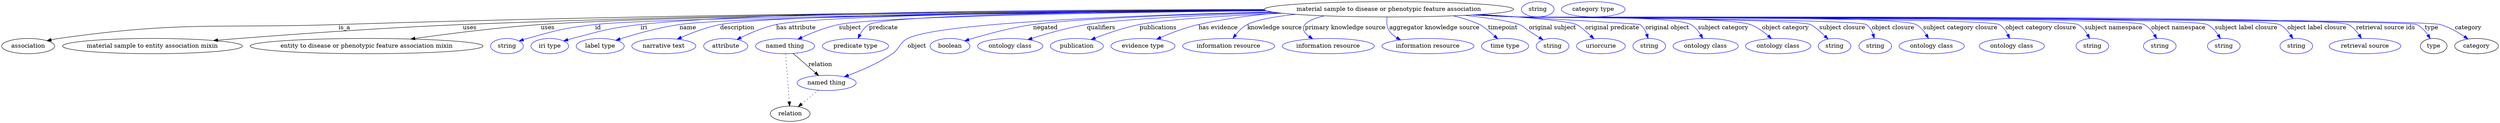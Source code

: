 digraph {
	graph [bb="0,0,5883.7,283"];
	node [label="\N"];
	"material sample to disease or phenotypic feature association"	[height=0.5,
		label="material sample to disease or phenotypic feature association",
		pos="3267.4,265",
		width=8.1604];
	association	[height=0.5,
		pos="62.394,178",
		width=1.7332];
	"material sample to disease or phenotypic feature association" -> association	[label=is_a,
		lp="806.39,221.5",
		pos="e,106.46,190.89 2974.9,263.26 2511.7,261.32 1581.1,254.32 792.39,229 499.29,219.59 423.68,237.65 133.39,196 127.91,195.21 122.22,\
194.2 116.56,193.06"];
	"material sample to entity association mixin"	[height=0.5,
		pos="354.39,178",
		width=5.8856];
	"material sample to disease or phenotypic feature association" -> "material sample to entity association mixin"	[label=uses,
		lp="1101.9,221.5",
		pos="e,498.51,191.25 2973.9,263.81 2554.8,262.52 1760.9,256.26 1085.4,229 885.98,220.95 656.42,203.99 508.57,192.06"];
	"entity to disease or phenotypic feature association mixin"	[height=0.5,
		pos="858.39,178",
		width=7.6188];
	"material sample to disease or phenotypic feature association" -> "entity to disease or phenotypic feature association mixin"	[label=uses,
		lp="1285.9,221.5",
		pos="e,962.42,194.68 2976,262.61 2503.8,259.73 1591.9,251.38 1269.4,229 1168.7,222.01 1054.9,207.65 972.55,196.11"];
	id	[color=blue,
		height=0.5,
		label=string,
		pos="1189.4,178",
		width=1.0652];
	"material sample to disease or phenotypic feature association" -> id	[color=blue,
		label=id,
		lp="1404.4,221.5",
		pos="e,1218.4,189.98 2979.1,261.53 2493.3,256.94 1549.6,245.98 1397.4,229 1325.2,220.95 1307.3,215.5 1237.4,196 1234.3,195.13 1231.1,\
194.17 1227.9,193.15",
		style=solid];
	iri	[color=blue,
		height=0.5,
		label="iri type",
		pos="1290.4,178",
		width=1.2277];
	"material sample to disease or phenotypic feature association" -> iri	[color=blue,
		label=iri,
		lp="1511.4,221.5",
		pos="e,1323.3,190.16 2973.3,264.7 2547.2,264.59 1779,259.89 1503.4,229 1431.2,220.91 1413.6,214.45 1343.4,196 1340,195.11 1336.5,194.14 \
1333.1,193.12",
		style=solid];
	name	[color=blue,
		height=0.5,
		label="label type",
		pos="1409.4,178",
		width=1.5707];
	"material sample to disease or phenotypic feature association" -> name	[color=blue,
		label=name,
		lp="1615.4,221.5",
		pos="e,1446.3,191.75 2978.2,261.75 2535.7,257.72 1727.8,247.9 1595.4,229 1546.9,222.08 1493.1,206.72 1455.8,194.84",
		style=solid];
	description	[color=blue,
		height=0.5,
		label="narrative text",
		pos="1559.4,178",
		width=2.0943];
	"material sample to disease or phenotypic feature association" -> description	[color=blue,
		label=description,
		lp="1731.9,221.5",
		pos="e,1590.8,194.37 2975.6,262.86 2554.5,260.4 1813.3,252.71 1691.4,229 1659.7,222.84 1625.7,209.79 1600.1,198.56",
		style=solid];
	"has attribute"	[color=blue,
		height=0.5,
		label=attribute,
		pos="1704.4,178",
		width=1.4443];
	"material sample to disease or phenotypic feature association" -> "has attribute"	[color=blue,
		label="has attribute",
		lp="1870.4,221.5",
		pos="e,1730.9,193.52 2975.7,262.73 2586.2,260.14 1932.4,252.34 1823.4,229 1794.1,222.73 1763,209.39 1739.9,198.06",
		style=solid];
	subject	[color=blue,
		height=0.5,
		label="named thing",
		pos="1844.4,178",
		width=1.9318];
	"material sample to disease or phenotypic feature association" -> subject	[color=blue,
		label=subject,
		lp="1997.4,221.5",
		pos="e,1874.5,194.33 2979,261.5 2627.1,257.62 2067,248.47 1971.4,229 1941,222.8 1908.4,209.83 1883.9,198.66",
		style=solid];
	predicate	[color=blue,
		height=0.5,
		label="predicate type",
		pos="2010.4,178",
		width=2.1665];
	"material sample to disease or phenotypic feature association" -> predicate	[color=blue,
		label=predicate,
		lp="2076.4,221.5",
		pos="e,2016.4,196.12 2976.5,262.49 2627,259.67 2082.4,251.65 2042.4,229 2033,223.67 2025.9,214.3 2020.8,205.1",
		style=solid];
	object	[color=blue,
		height=0.5,
		label="named thing",
		pos="1942.4,91",
		width=1.9318];
	"material sample to disease or phenotypic feature association" -> object	[color=blue,
		label=object,
		lp="2155.4,178",
		pos="e,1984,105.47 2991,258.86 2679.9,251.27 2207.9,233.7 2133.4,196 2113.2,185.78 2116.1,172.77 2097.4,160 2065.3,138.07 2025,120.64 \
1993.5,108.92",
		style=solid];
	negated	[color=blue,
		height=0.5,
		label=boolean,
		pos="2233.4,178",
		width=1.2999];
	"material sample to disease or phenotypic feature association" -> negated	[color=blue,
		label=negated,
		lp="2457.4,221.5",
		pos="e,2267.8,190.38 2995.2,258.22 2792.8,252.87 2534,243.52 2428.4,229 2375.7,221.75 2316.7,205.44 2277.5,193.41",
		style=solid];
	qualifiers	[color=blue,
		height=0.5,
		label="ontology class",
		pos="2374.4,178",
		width=2.1304];
	"material sample to disease or phenotypic feature association" -> qualifiers	[color=blue,
		label=qualifiers,
		lp="2588.9,221.5",
		pos="e,2415.9,193.28 3003.6,257.08 2837.5,251.54 2639.2,242.46 2555.4,229 2510.8,221.84 2461.5,207.79 2425.6,196.41",
		style=solid];
	publications	[color=blue,
		height=0.5,
		label=publication,
		pos="2531.4,178",
		width=1.7332];
	"material sample to disease or phenotypic feature association" -> publications	[color=blue,
		label=publications,
		lp="2723.4,221.5",
		pos="e,2565.1,193.26 3016.2,255.66 2886.6,250.04 2742.8,241.36 2679.4,229 2643.2,221.93 2603.6,208.25 2574.5,196.98",
		style=solid];
	"has evidence"	[color=blue,
		height=0.5,
		label="evidence type",
		pos="2687.4,178",
		width=2.0943];
	"material sample to disease or phenotypic feature association" -> "has evidence"	[color=blue,
		label="has evidence",
		lp="2864.9,221.5",
		pos="e,2719.7,194.32 3008.2,256.5 2945.5,251.21 2879.1,242.66 2818.4,229 2787.5,222.06 2754.3,209.29 2729,198.39",
		style=solid];
	"knowledge source"	[color=blue,
		height=0.5,
		label="information resource",
		pos="2889.4,178",
		width=3.015];
	"material sample to disease or phenotypic feature association" -> "knowledge source"	[color=blue,
		label="knowledge source",
		lp="2997.9,221.5",
		pos="e,2899.8,196.41 3047.1,253.05 2998.6,247.87 2955.2,240.24 2933.4,229 2922.5,223.39 2913.2,213.9 2905.9,204.68",
		style=solid];
	"primary knowledge source"	[color=blue,
		height=0.5,
		label="information resource",
		pos="3124.4,178",
		width=3.015];
	"material sample to disease or phenotypic feature association" -> "primary knowledge source"	[color=blue,
		label="primary knowledge source",
		lp="3164.4,221.5",
		pos="e,3087.8,195.17 3115.3,249.59 3094.1,244.63 3076.9,237.96 3069.4,229 3061,218.96 3067.9,209.01 3079.3,200.67",
		style=solid];
	"aggregator knowledge source"	[color=blue,
		height=0.5,
		label="information resource",
		pos="3359.4,178",
		width=3.015];
	"material sample to disease or phenotypic feature association" -> "aggregator knowledge source"	[color=blue,
		label="aggregator knowledge source",
		lp="3374.9,221.5",
		pos="e,3294.9,192.66 3263.2,246.77 3261.8,236.38 3261.8,223.38 3268.4,214 3273,207.37 3279.1,202 3286,197.65",
		style=solid];
	timepoint	[color=blue,
		height=0.5,
		label="time type",
		pos="3541.4,178",
		width=1.5346];
	"material sample to disease or phenotypic feature association" -> timepoint	[color=blue,
		label=timepoint,
		lp="3536.4,221.5",
		pos="e,3524.1,195.19 3419.2,249.53 3440.6,244.54 3462,237.88 3481.4,229 3489.1,225.48 3503.6,213.47 3516.4,202.1",
		style=solid];
	"original subject"	[color=blue,
		height=0.5,
		label=string,
		pos="3653.4,178",
		width=1.0652];
	"material sample to disease or phenotypic feature association" -> "original subject"	[color=blue,
		label="original subject",
		lp="3653.4,221.5",
		pos="e,3631.3,192.7 3445.6,250.64 3498.9,245.12 3549.7,237.91 3574.4,229 3585.9,224.86 3587.1,220.57 3597.4,214 3605.6,208.79 3614.4,\
203.21 3622.7,198.07",
		style=solid];
	"original predicate"	[color=blue,
		height=0.5,
		label=uriorcurie,
		pos="3767.4,178",
		width=1.5887];
	"material sample to disease or phenotypic feature association" -> "original predicate"	[color=blue,
		label="original predicate",
		lp="3793.9,221.5",
		pos="e,3750.8,195.38 3484,252.84 3584.9,246.53 3687.6,238.1 3709.4,229 3717.1,225.8 3731.1,213.8 3743.4,202.35",
		style=solid];
	"original object"	[color=blue,
		height=0.5,
		label=string,
		pos="3881.4,178",
		width=1.0652];
	"material sample to disease or phenotypic feature association" -> "original object"	[color=blue,
		label="original object",
		lp="3923.9,221.5",
		pos="e,3878.5,196.31 3476,252.29 3645.6,242.67 3857.4,230.41 3859.4,229 3867.2,223.57 3872.3,214.72 3875.5,205.97",
		style=solid];
	"subject category"	[color=blue,
		height=0.5,
		label="ontology class",
		pos="4014.4,178",
		width=2.1304];
	"material sample to disease or phenotypic feature association" -> "subject category"	[color=blue,
		label="subject category",
		lp="4055.9,221.5",
		pos="e,4007.4,196.1 3473.2,252.12 3505.7,250.34 3539,248.57 3570.4,247 3615.8,244.73 3939.5,250.89 3979.4,229 3989.1,223.65 3996.8,214.27 \
4002.4,205.08",
		style=solid];
	"object category"	[color=blue,
		height=0.5,
		label="ontology class",
		pos="4185.4,178",
		width=2.1304];
	"material sample to disease or phenotypic feature association" -> "object category"	[color=blue,
		label="object category",
		lp="4202.9,221.5",
		pos="e,4169.5,195.61 3470.3,251.96 3503.7,250.17 3538,248.44 3570.4,247 3631.4,244.29 4061.9,249.39 4119.4,229 4135.1,223.42 4150.2,212.61 \
4161.9,202.46",
		style=solid];
	"subject closure"	[color=blue,
		height=0.5,
		label=string,
		pos="4318.4,178",
		width=1.0652];
	"material sample to disease or phenotypic feature association" -> "subject closure"	[color=blue,
		label="subject closure",
		lp="4336.9,221.5",
		pos="e,4303,194.73 3468.6,251.86 3502.6,250.06 3537.5,248.35 3570.4,247 3608.8,245.42 4225.6,243 4261.4,229 4269.2,225.94 4283.4,213.52 \
4295.6,201.83",
		style=solid];
	"object closure"	[color=blue,
		height=0.5,
		label=string,
		pos="4414.4,178",
		width=1.0652];
	"material sample to disease or phenotypic feature association" -> "object closure"	[color=blue,
		label="object closure",
		lp="4456.4,221.5",
		pos="e,4412,196.42 3467.4,251.81 3501.8,249.99 3537.1,248.3 3570.4,247 3593.2,246.11 4374.5,241.86 4393.4,229 4401.2,223.69 4406.1,214.87 \
4409.2,206.1",
		style=solid];
	"subject category closure"	[color=blue,
		height=0.5,
		label="ontology class",
		pos="4547.4,178",
		width=2.1304];
	"material sample to disease or phenotypic feature association" -> "subject category closure"	[color=blue,
		label="subject category closure",
		lp="4614.9,221.5",
		pos="e,4539.8,196.22 3467,251.75 3501.5,249.94 3537,248.26 3570.4,247 3622.6,245.04 4464,252.95 4510.4,229 4520.6,223.75 4528.7,214.26 \
4534.7,204.95",
		style=solid];
	"object category closure"	[color=blue,
		height=0.5,
		label="ontology class",
		pos="4736.4,178",
		width=2.1304];
	"material sample to disease or phenotypic feature association" -> "object category closure"	[color=blue,
		label="object category closure",
		lp="4804.9,221.5",
		pos="e,4731.1,196.13 3465.8,251.72 3500.6,249.89 3536.6,248.22 3570.4,247 3601.9,245.87 4679.1,244.77 4706.4,229 4715.5,223.75 4722.2,\
214.52 4726.9,205.41",
		style=solid];
	"subject namespace"	[color=blue,
		height=0.5,
		label=string,
		pos="4926.4,178",
		width=1.0652];
	"material sample to disease or phenotypic feature association" -> "subject namespace"	[color=blue,
		label="subject namespace",
		lp="4976.4,221.5",
		pos="e,4919.7,196.21 3465.4,251.68 3500.3,249.85 3536.4,248.18 3570.4,247 3607.1,245.72 4860.1,246.4 4892.4,229 4902.1,223.78 4909.6,\
214.43 4915,205.21",
		style=solid];
	"object namespace"	[color=blue,
		height=0.5,
		label=string,
		pos="5085.4,178",
		width=1.0652];
	"material sample to disease or phenotypic feature association" -> "object namespace"	[color=blue,
		label="object namespace",
		lp="5129.4,221.5",
		pos="e,5078,195.76 3465,251.66 3500.1,249.83 3536.3,248.16 3570.4,247 3611.4,245.6 5011.8,247.7 5048.4,229 5058.7,223.71 5066.9,214.03 \
5072.9,204.59",
		style=solid];
	"subject label closure"	[color=blue,
		height=0.5,
		label=string,
		pos="5236.4,178",
		width=1.0652];
	"material sample to disease or phenotypic feature association" -> "subject label closure"	[color=blue,
		label="subject label closure",
		lp="5289.4,221.5",
		pos="e,5228.4,195.79 3464.6,251.65 3499.8,249.81 3536.2,248.15 3570.4,247 3615.6,245.48 5156.9,249.05 5197.4,229 5208.1,223.69 5216.8,\
213.87 5223.2,204.33",
		style=solid];
	"object label closure"	[color=blue,
		height=0.5,
		label=string,
		pos="5407.4,178",
		width=1.0652];
	"material sample to disease or phenotypic feature association" -> "object label closure"	[color=blue,
		label="object label closure",
		lp="5455.9,221.5",
		pos="e,5399.1,195.8 3464.6,251.62 3499.8,249.78 3536.2,248.13 3570.4,247 3620.3,245.35 5322.5,250.85 5367.4,229 5378.3,223.71 5387.1,\
213.9 5393.7,204.35",
		style=solid];
	"retrieval source ids"	[color=blue,
		height=0.5,
		label="retrieval source",
		pos="5569.4,178",
		width=2.347];
	"material sample to disease or phenotypic feature association" -> "retrieval source ids"	[color=blue,
		label="retrieval source ids",
		lp="5617.9,221.5",
		pos="e,5560.8,196.3 3464.1,251.62 3499.5,249.78 3536,248.12 3570.4,247 3624.8,245.23 5480.5,252.8 5529.4,229 5540.1,223.79 5548.9,214.18 \
5555.4,204.76",
		style=solid];
	type	[height=0.5,
		pos="5731.4,178",
		width=0.86659];
	"material sample to disease or phenotypic feature association" -> type	[color=blue,
		label=type,
		lp="5726.4,221.5",
		pos="e,5723.1,195.81 3464.1,251.6 3499.5,249.76 3536,248.11 3570.4,247 3599.8,246.05 5664.9,241.87 5691.4,229 5702.3,223.72 5711.1,213.91 \
5717.7,204.36",
		style=solid];
	category	[height=0.5,
		pos="5832.4,178",
		width=1.4263];
	"material sample to disease or phenotypic feature association" -> category	[color=blue,
		label=category,
		lp="5812.9,221.5",
		pos="e,5812.2,194.83 3464.1,251.59 3499.5,249.75 3536,248.11 3570.4,247 3630.8,245.06 5688.1,244.97 5746.4,229 5767.1,223.34 5787.9,211.43 \
5803.9,200.65",
		style=solid];
	subject -> object	[label=relation,
		lp="1927.4,134.5",
		pos="e,1923.6,108.34 1863.3,160.61 1878.2,147.68 1899.2,129.47 1915.8,115.07"];
	relation	[height=0.5,
		pos="1856.4,18",
		width=1.2999];
	subject -> relation	[pos="e,1855.1,36.188 1845.7,159.79 1847.8,132.48 1851.8,78.994 1854.3,46.38",
		style=dotted];
	object -> relation	[pos="e,1875.3,34.647 1922.4,73.533 1910.8,63.922 1896,51.669 1883.3,41.213",
		style=dotted];
	association_type	[color=blue,
		height=0.5,
		label=string,
		pos="3617.4,265",
		width=1.0652];
	association_category	[color=blue,
		height=0.5,
		label="category type",
		pos="3748.4,265",
		width=2.0762];
}

